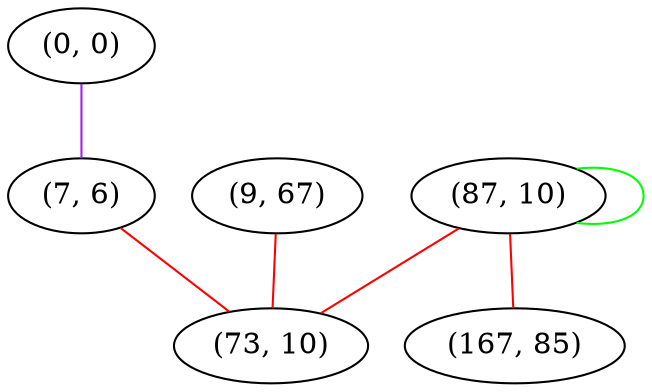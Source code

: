 graph "" {
"(0, 0)";
"(87, 10)";
"(7, 6)";
"(9, 67)";
"(73, 10)";
"(167, 85)";
"(0, 0)" -- "(7, 6)"  [color=purple, key=0, weight=4];
"(87, 10)" -- "(73, 10)"  [color=red, key=0, weight=1];
"(87, 10)" -- "(167, 85)"  [color=red, key=0, weight=1];
"(87, 10)" -- "(87, 10)"  [color=green, key=0, weight=2];
"(7, 6)" -- "(73, 10)"  [color=red, key=0, weight=1];
"(9, 67)" -- "(73, 10)"  [color=red, key=0, weight=1];
}
